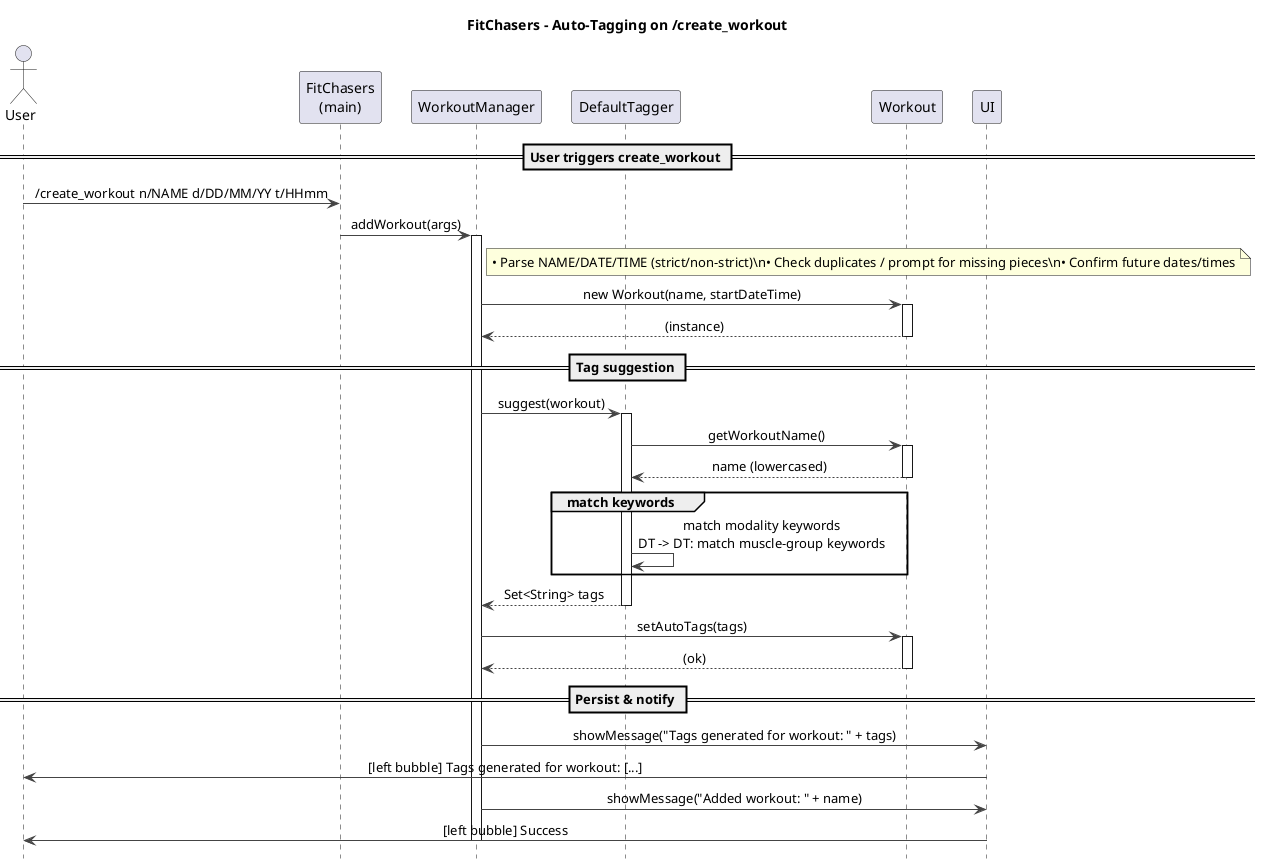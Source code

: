 @startuml
title FitChasers – Auto-Tagging on /create_workout

skinparam shadowing false
skinparam ParticipantPadding 10
skinparam BoxPadding 6
skinparam ArrowColor #444
skinparam lifelineBorderColor #222
skinparam sequenceMessageAlign center
hide footbox

actor User as U
participant "FitChasers\n(main)" as FC
participant "WorkoutManager" as WM
participant "DefaultTagger" as DT
participant "Workout" as W
participant "UI" as UI

== User triggers create_workout ==
U -> FC: /create_workout n/NAME d/DD/MM/YY t/HHmm

FC -> WM: addWorkout(args)
activate WM

note right of WM
• Parse NAME/DATE/TIME (strict/non-strict)\n• Check duplicates / prompt for missing pieces\n• Confirm future dates/times
end note

WM -> W: new Workout(name, startDateTime)
activate W
W --> WM: (instance)
deactivate W

== Tag suggestion ==
WM -> DT: suggest(workout)
activate DT

DT -> W: getWorkoutName()
activate W
W --> DT: name (lowercased)
deactivate W

group match keywords
DT -> DT: match modality keywords\nDT -> DT: match muscle-group keywords
end group

DT --> WM: Set<String> tags
deactivate DT

WM -> W: setAutoTags(tags)
activate W
W --> WM: (ok)
deactivate W

== Persist & notify ==
WM -> UI: showMessage("Tags generated for workout: " + tags)
UI -> U: [left bubble] Tags generated for workout: [...]
WM -> UI: showMessage("Added workout: " + name)
UI -> U: [left bubble] Success

deactivate WM
@enduml
